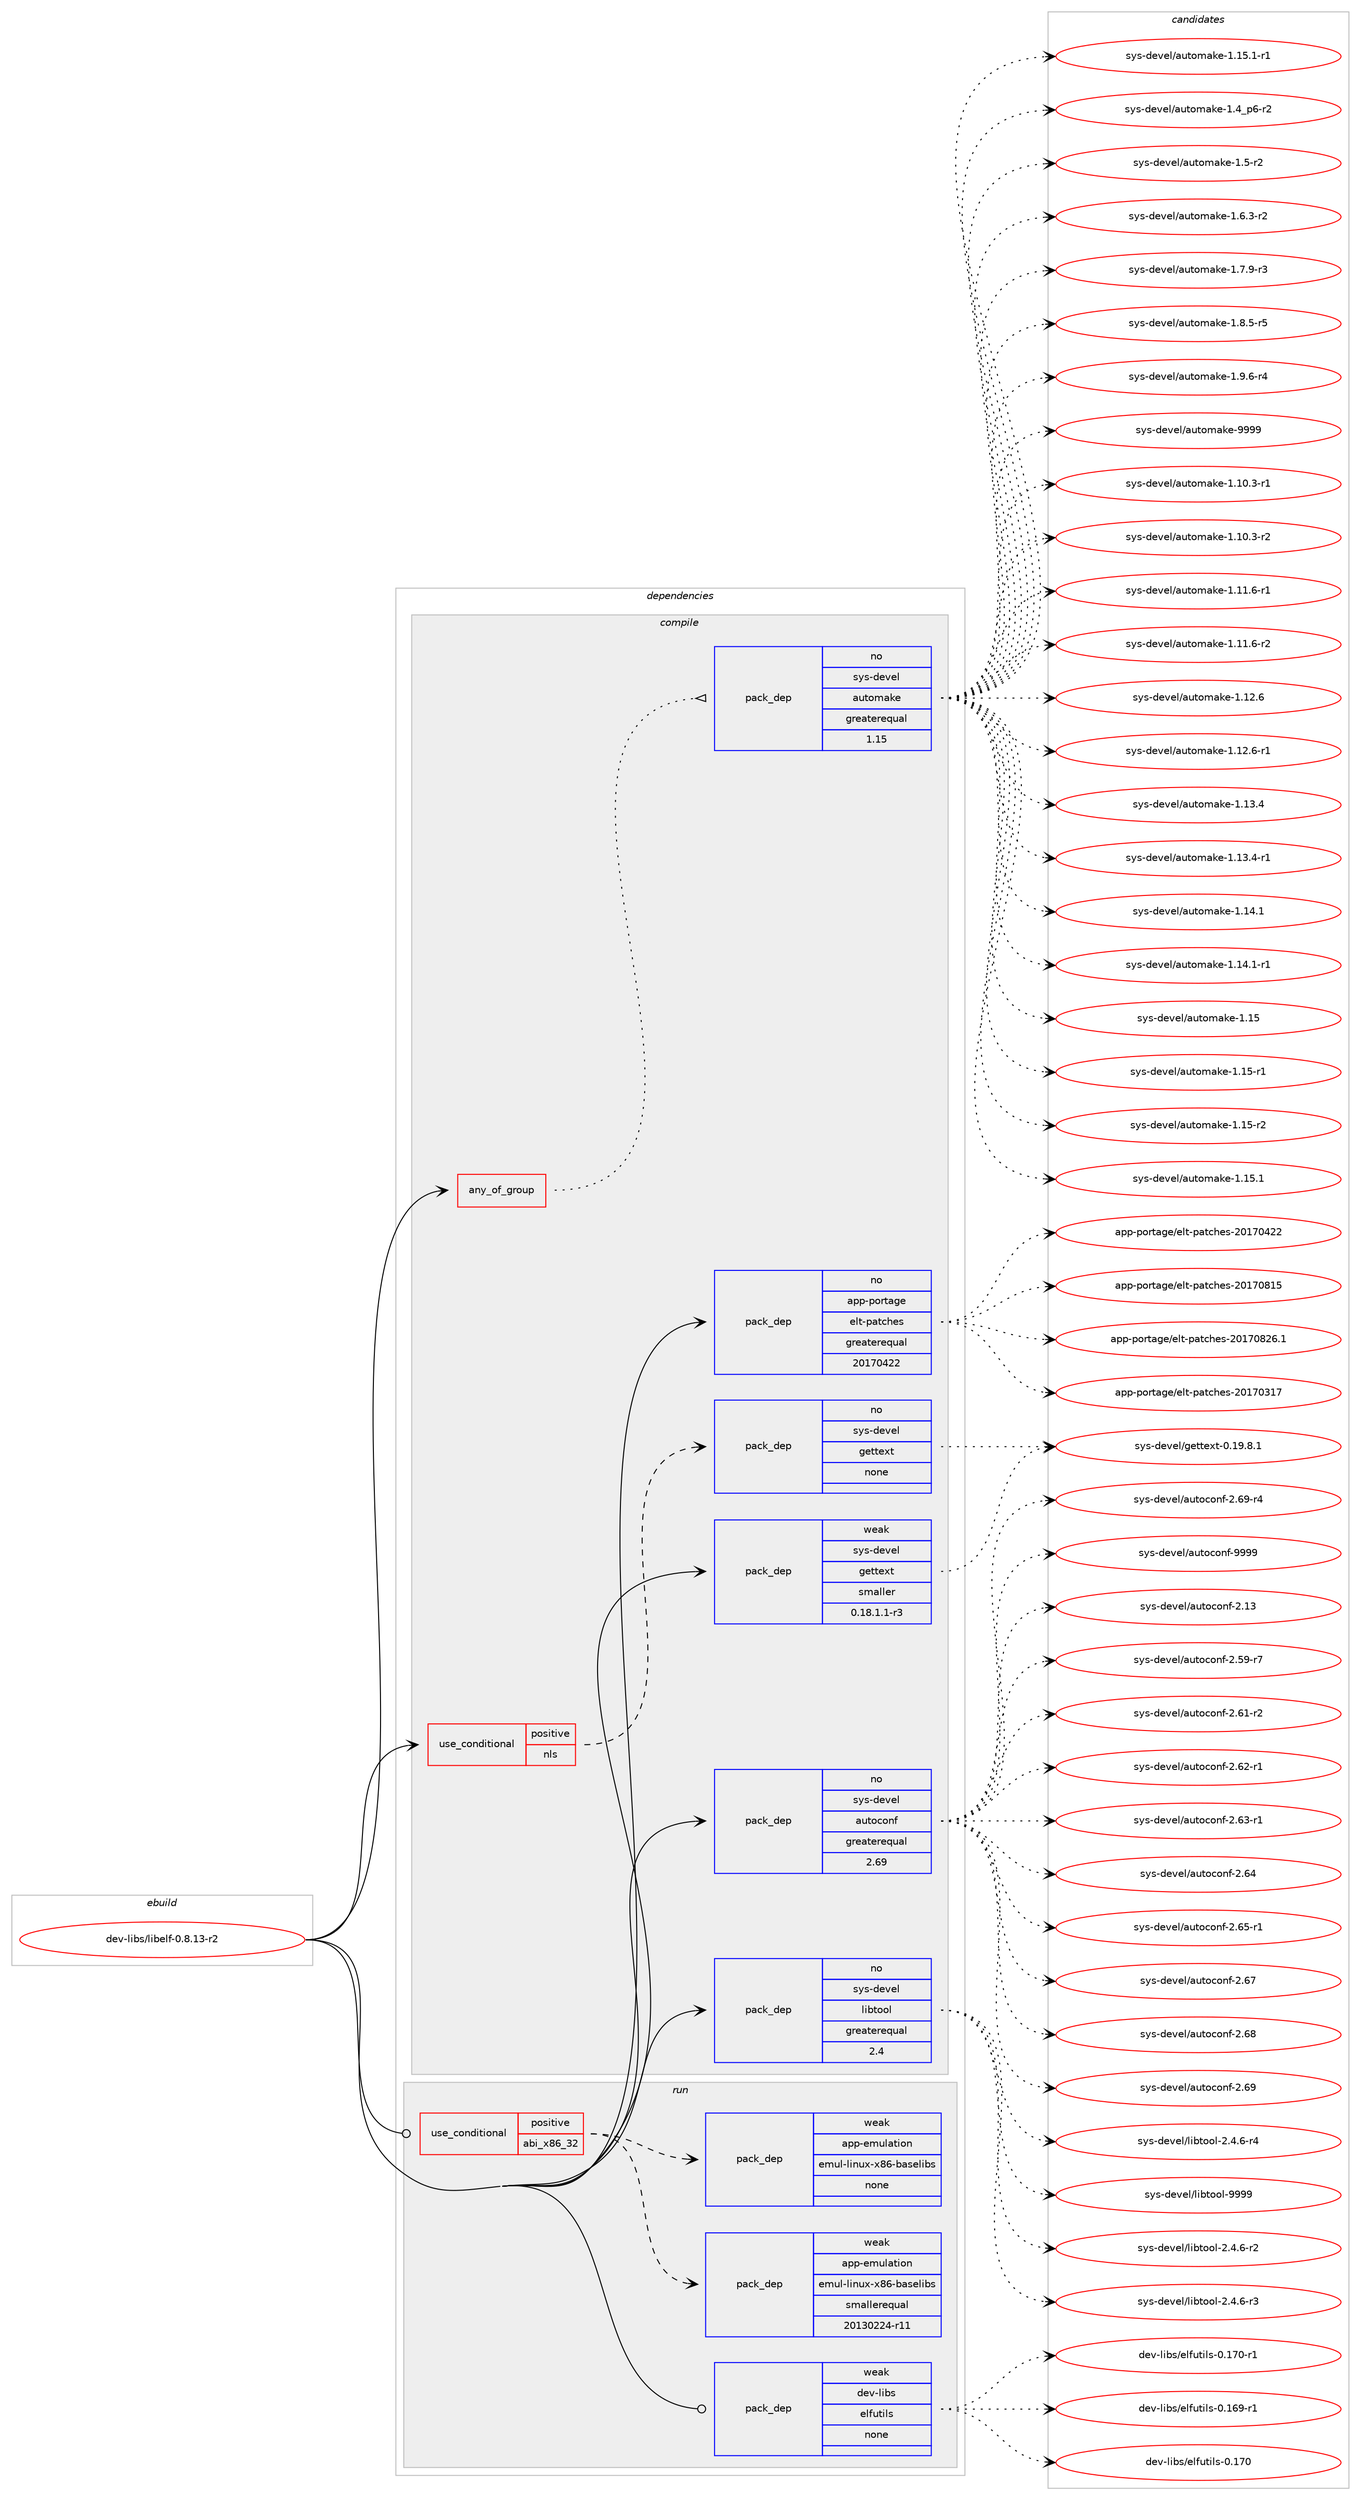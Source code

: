 digraph prolog {

# *************
# Graph options
# *************

newrank=true;
concentrate=true;
compound=true;
graph [rankdir=LR,fontname=Helvetica,fontsize=10,ranksep=1.5];#, ranksep=2.5, nodesep=0.2];
edge  [arrowhead=vee];
node  [fontname=Helvetica,fontsize=10];

# **********
# The ebuild
# **********

subgraph cluster_leftcol {
color=gray;
rank=same;
label=<<i>ebuild</i>>;
id [label="dev-libs/libelf-0.8.13-r2", color=red, width=4, href="../dev-libs/libelf-0.8.13-r2.svg"];
}

# ****************
# The dependencies
# ****************

subgraph cluster_midcol {
color=gray;
label=<<i>dependencies</i>>;
subgraph cluster_compile {
fillcolor="#eeeeee";
style=filled;
label=<<i>compile</i>>;
subgraph any3338 {
dependency114694 [label=<<TABLE BORDER="0" CELLBORDER="1" CELLSPACING="0" CELLPADDING="4"><TR><TD CELLPADDING="10">any_of_group</TD></TR></TABLE>>, shape=none, color=red];subgraph pack86507 {
dependency114695 [label=<<TABLE BORDER="0" CELLBORDER="1" CELLSPACING="0" CELLPADDING="4" WIDTH="220"><TR><TD ROWSPAN="6" CELLPADDING="30">pack_dep</TD></TR><TR><TD WIDTH="110">no</TD></TR><TR><TD>sys-devel</TD></TR><TR><TD>automake</TD></TR><TR><TD>greaterequal</TD></TR><TR><TD>1.15</TD></TR></TABLE>>, shape=none, color=blue];
}
dependency114694:e -> dependency114695:w [weight=20,style="dotted",arrowhead="oinv"];
}
id:e -> dependency114694:w [weight=20,style="solid",arrowhead="vee"];
subgraph cond24819 {
dependency114696 [label=<<TABLE BORDER="0" CELLBORDER="1" CELLSPACING="0" CELLPADDING="4"><TR><TD ROWSPAN="3" CELLPADDING="10">use_conditional</TD></TR><TR><TD>positive</TD></TR><TR><TD>nls</TD></TR></TABLE>>, shape=none, color=red];
subgraph pack86508 {
dependency114697 [label=<<TABLE BORDER="0" CELLBORDER="1" CELLSPACING="0" CELLPADDING="4" WIDTH="220"><TR><TD ROWSPAN="6" CELLPADDING="30">pack_dep</TD></TR><TR><TD WIDTH="110">no</TD></TR><TR><TD>sys-devel</TD></TR><TR><TD>gettext</TD></TR><TR><TD>none</TD></TR><TR><TD></TD></TR></TABLE>>, shape=none, color=blue];
}
dependency114696:e -> dependency114697:w [weight=20,style="dashed",arrowhead="vee"];
}
id:e -> dependency114696:w [weight=20,style="solid",arrowhead="vee"];
subgraph pack86509 {
dependency114698 [label=<<TABLE BORDER="0" CELLBORDER="1" CELLSPACING="0" CELLPADDING="4" WIDTH="220"><TR><TD ROWSPAN="6" CELLPADDING="30">pack_dep</TD></TR><TR><TD WIDTH="110">no</TD></TR><TR><TD>app-portage</TD></TR><TR><TD>elt-patches</TD></TR><TR><TD>greaterequal</TD></TR><TR><TD>20170422</TD></TR></TABLE>>, shape=none, color=blue];
}
id:e -> dependency114698:w [weight=20,style="solid",arrowhead="vee"];
subgraph pack86510 {
dependency114699 [label=<<TABLE BORDER="0" CELLBORDER="1" CELLSPACING="0" CELLPADDING="4" WIDTH="220"><TR><TD ROWSPAN="6" CELLPADDING="30">pack_dep</TD></TR><TR><TD WIDTH="110">no</TD></TR><TR><TD>sys-devel</TD></TR><TR><TD>autoconf</TD></TR><TR><TD>greaterequal</TD></TR><TR><TD>2.69</TD></TR></TABLE>>, shape=none, color=blue];
}
id:e -> dependency114699:w [weight=20,style="solid",arrowhead="vee"];
subgraph pack86511 {
dependency114700 [label=<<TABLE BORDER="0" CELLBORDER="1" CELLSPACING="0" CELLPADDING="4" WIDTH="220"><TR><TD ROWSPAN="6" CELLPADDING="30">pack_dep</TD></TR><TR><TD WIDTH="110">no</TD></TR><TR><TD>sys-devel</TD></TR><TR><TD>libtool</TD></TR><TR><TD>greaterequal</TD></TR><TR><TD>2.4</TD></TR></TABLE>>, shape=none, color=blue];
}
id:e -> dependency114700:w [weight=20,style="solid",arrowhead="vee"];
subgraph pack86512 {
dependency114701 [label=<<TABLE BORDER="0" CELLBORDER="1" CELLSPACING="0" CELLPADDING="4" WIDTH="220"><TR><TD ROWSPAN="6" CELLPADDING="30">pack_dep</TD></TR><TR><TD WIDTH="110">weak</TD></TR><TR><TD>sys-devel</TD></TR><TR><TD>gettext</TD></TR><TR><TD>smaller</TD></TR><TR><TD>0.18.1.1-r3</TD></TR></TABLE>>, shape=none, color=blue];
}
id:e -> dependency114701:w [weight=20,style="solid",arrowhead="vee"];
}
subgraph cluster_compileandrun {
fillcolor="#eeeeee";
style=filled;
label=<<i>compile and run</i>>;
}
subgraph cluster_run {
fillcolor="#eeeeee";
style=filled;
label=<<i>run</i>>;
subgraph cond24820 {
dependency114702 [label=<<TABLE BORDER="0" CELLBORDER="1" CELLSPACING="0" CELLPADDING="4"><TR><TD ROWSPAN="3" CELLPADDING="10">use_conditional</TD></TR><TR><TD>positive</TD></TR><TR><TD>abi_x86_32</TD></TR></TABLE>>, shape=none, color=red];
subgraph pack86513 {
dependency114703 [label=<<TABLE BORDER="0" CELLBORDER="1" CELLSPACING="0" CELLPADDING="4" WIDTH="220"><TR><TD ROWSPAN="6" CELLPADDING="30">pack_dep</TD></TR><TR><TD WIDTH="110">weak</TD></TR><TR><TD>app-emulation</TD></TR><TR><TD>emul-linux-x86-baselibs</TD></TR><TR><TD>smallerequal</TD></TR><TR><TD>20130224-r11</TD></TR></TABLE>>, shape=none, color=blue];
}
dependency114702:e -> dependency114703:w [weight=20,style="dashed",arrowhead="vee"];
subgraph pack86514 {
dependency114704 [label=<<TABLE BORDER="0" CELLBORDER="1" CELLSPACING="0" CELLPADDING="4" WIDTH="220"><TR><TD ROWSPAN="6" CELLPADDING="30">pack_dep</TD></TR><TR><TD WIDTH="110">weak</TD></TR><TR><TD>app-emulation</TD></TR><TR><TD>emul-linux-x86-baselibs</TD></TR><TR><TD>none</TD></TR><TR><TD></TD></TR></TABLE>>, shape=none, color=blue];
}
dependency114702:e -> dependency114704:w [weight=20,style="dashed",arrowhead="vee"];
}
id:e -> dependency114702:w [weight=20,style="solid",arrowhead="odot"];
subgraph pack86515 {
dependency114705 [label=<<TABLE BORDER="0" CELLBORDER="1" CELLSPACING="0" CELLPADDING="4" WIDTH="220"><TR><TD ROWSPAN="6" CELLPADDING="30">pack_dep</TD></TR><TR><TD WIDTH="110">weak</TD></TR><TR><TD>dev-libs</TD></TR><TR><TD>elfutils</TD></TR><TR><TD>none</TD></TR><TR><TD></TD></TR></TABLE>>, shape=none, color=blue];
}
id:e -> dependency114705:w [weight=20,style="solid",arrowhead="odot"];
}
}

# **************
# The candidates
# **************

subgraph cluster_choices {
rank=same;
color=gray;
label=<<i>candidates</i>>;

subgraph choice86507 {
color=black;
nodesep=1;
choice11512111545100101118101108479711711611110997107101454946494846514511449 [label="sys-devel/automake-1.10.3-r1", color=red, width=4,href="../sys-devel/automake-1.10.3-r1.svg"];
choice11512111545100101118101108479711711611110997107101454946494846514511450 [label="sys-devel/automake-1.10.3-r2", color=red, width=4,href="../sys-devel/automake-1.10.3-r2.svg"];
choice11512111545100101118101108479711711611110997107101454946494946544511449 [label="sys-devel/automake-1.11.6-r1", color=red, width=4,href="../sys-devel/automake-1.11.6-r1.svg"];
choice11512111545100101118101108479711711611110997107101454946494946544511450 [label="sys-devel/automake-1.11.6-r2", color=red, width=4,href="../sys-devel/automake-1.11.6-r2.svg"];
choice1151211154510010111810110847971171161111099710710145494649504654 [label="sys-devel/automake-1.12.6", color=red, width=4,href="../sys-devel/automake-1.12.6.svg"];
choice11512111545100101118101108479711711611110997107101454946495046544511449 [label="sys-devel/automake-1.12.6-r1", color=red, width=4,href="../sys-devel/automake-1.12.6-r1.svg"];
choice1151211154510010111810110847971171161111099710710145494649514652 [label="sys-devel/automake-1.13.4", color=red, width=4,href="../sys-devel/automake-1.13.4.svg"];
choice11512111545100101118101108479711711611110997107101454946495146524511449 [label="sys-devel/automake-1.13.4-r1", color=red, width=4,href="../sys-devel/automake-1.13.4-r1.svg"];
choice1151211154510010111810110847971171161111099710710145494649524649 [label="sys-devel/automake-1.14.1", color=red, width=4,href="../sys-devel/automake-1.14.1.svg"];
choice11512111545100101118101108479711711611110997107101454946495246494511449 [label="sys-devel/automake-1.14.1-r1", color=red, width=4,href="../sys-devel/automake-1.14.1-r1.svg"];
choice115121115451001011181011084797117116111109971071014549464953 [label="sys-devel/automake-1.15", color=red, width=4,href="../sys-devel/automake-1.15.svg"];
choice1151211154510010111810110847971171161111099710710145494649534511449 [label="sys-devel/automake-1.15-r1", color=red, width=4,href="../sys-devel/automake-1.15-r1.svg"];
choice1151211154510010111810110847971171161111099710710145494649534511450 [label="sys-devel/automake-1.15-r2", color=red, width=4,href="../sys-devel/automake-1.15-r2.svg"];
choice1151211154510010111810110847971171161111099710710145494649534649 [label="sys-devel/automake-1.15.1", color=red, width=4,href="../sys-devel/automake-1.15.1.svg"];
choice11512111545100101118101108479711711611110997107101454946495346494511449 [label="sys-devel/automake-1.15.1-r1", color=red, width=4,href="../sys-devel/automake-1.15.1-r1.svg"];
choice115121115451001011181011084797117116111109971071014549465295112544511450 [label="sys-devel/automake-1.4_p6-r2", color=red, width=4,href="../sys-devel/automake-1.4_p6-r2.svg"];
choice11512111545100101118101108479711711611110997107101454946534511450 [label="sys-devel/automake-1.5-r2", color=red, width=4,href="../sys-devel/automake-1.5-r2.svg"];
choice115121115451001011181011084797117116111109971071014549465446514511450 [label="sys-devel/automake-1.6.3-r2", color=red, width=4,href="../sys-devel/automake-1.6.3-r2.svg"];
choice115121115451001011181011084797117116111109971071014549465546574511451 [label="sys-devel/automake-1.7.9-r3", color=red, width=4,href="../sys-devel/automake-1.7.9-r3.svg"];
choice115121115451001011181011084797117116111109971071014549465646534511453 [label="sys-devel/automake-1.8.5-r5", color=red, width=4,href="../sys-devel/automake-1.8.5-r5.svg"];
choice115121115451001011181011084797117116111109971071014549465746544511452 [label="sys-devel/automake-1.9.6-r4", color=red, width=4,href="../sys-devel/automake-1.9.6-r4.svg"];
choice115121115451001011181011084797117116111109971071014557575757 [label="sys-devel/automake-9999", color=red, width=4,href="../sys-devel/automake-9999.svg"];
dependency114695:e -> choice11512111545100101118101108479711711611110997107101454946494846514511449:w [style=dotted,weight="100"];
dependency114695:e -> choice11512111545100101118101108479711711611110997107101454946494846514511450:w [style=dotted,weight="100"];
dependency114695:e -> choice11512111545100101118101108479711711611110997107101454946494946544511449:w [style=dotted,weight="100"];
dependency114695:e -> choice11512111545100101118101108479711711611110997107101454946494946544511450:w [style=dotted,weight="100"];
dependency114695:e -> choice1151211154510010111810110847971171161111099710710145494649504654:w [style=dotted,weight="100"];
dependency114695:e -> choice11512111545100101118101108479711711611110997107101454946495046544511449:w [style=dotted,weight="100"];
dependency114695:e -> choice1151211154510010111810110847971171161111099710710145494649514652:w [style=dotted,weight="100"];
dependency114695:e -> choice11512111545100101118101108479711711611110997107101454946495146524511449:w [style=dotted,weight="100"];
dependency114695:e -> choice1151211154510010111810110847971171161111099710710145494649524649:w [style=dotted,weight="100"];
dependency114695:e -> choice11512111545100101118101108479711711611110997107101454946495246494511449:w [style=dotted,weight="100"];
dependency114695:e -> choice115121115451001011181011084797117116111109971071014549464953:w [style=dotted,weight="100"];
dependency114695:e -> choice1151211154510010111810110847971171161111099710710145494649534511449:w [style=dotted,weight="100"];
dependency114695:e -> choice1151211154510010111810110847971171161111099710710145494649534511450:w [style=dotted,weight="100"];
dependency114695:e -> choice1151211154510010111810110847971171161111099710710145494649534649:w [style=dotted,weight="100"];
dependency114695:e -> choice11512111545100101118101108479711711611110997107101454946495346494511449:w [style=dotted,weight="100"];
dependency114695:e -> choice115121115451001011181011084797117116111109971071014549465295112544511450:w [style=dotted,weight="100"];
dependency114695:e -> choice11512111545100101118101108479711711611110997107101454946534511450:w [style=dotted,weight="100"];
dependency114695:e -> choice115121115451001011181011084797117116111109971071014549465446514511450:w [style=dotted,weight="100"];
dependency114695:e -> choice115121115451001011181011084797117116111109971071014549465546574511451:w [style=dotted,weight="100"];
dependency114695:e -> choice115121115451001011181011084797117116111109971071014549465646534511453:w [style=dotted,weight="100"];
dependency114695:e -> choice115121115451001011181011084797117116111109971071014549465746544511452:w [style=dotted,weight="100"];
dependency114695:e -> choice115121115451001011181011084797117116111109971071014557575757:w [style=dotted,weight="100"];
}
subgraph choice86508 {
color=black;
nodesep=1;
choice1151211154510010111810110847103101116116101120116454846495746564649 [label="sys-devel/gettext-0.19.8.1", color=red, width=4,href="../sys-devel/gettext-0.19.8.1.svg"];
dependency114697:e -> choice1151211154510010111810110847103101116116101120116454846495746564649:w [style=dotted,weight="100"];
}
subgraph choice86509 {
color=black;
nodesep=1;
choice97112112451121111141169710310147101108116451129711699104101115455048495548514955 [label="app-portage/elt-patches-20170317", color=red, width=4,href="../app-portage/elt-patches-20170317.svg"];
choice97112112451121111141169710310147101108116451129711699104101115455048495548525050 [label="app-portage/elt-patches-20170422", color=red, width=4,href="../app-portage/elt-patches-20170422.svg"];
choice97112112451121111141169710310147101108116451129711699104101115455048495548564953 [label="app-portage/elt-patches-20170815", color=red, width=4,href="../app-portage/elt-patches-20170815.svg"];
choice971121124511211111411697103101471011081164511297116991041011154550484955485650544649 [label="app-portage/elt-patches-20170826.1", color=red, width=4,href="../app-portage/elt-patches-20170826.1.svg"];
dependency114698:e -> choice97112112451121111141169710310147101108116451129711699104101115455048495548514955:w [style=dotted,weight="100"];
dependency114698:e -> choice97112112451121111141169710310147101108116451129711699104101115455048495548525050:w [style=dotted,weight="100"];
dependency114698:e -> choice97112112451121111141169710310147101108116451129711699104101115455048495548564953:w [style=dotted,weight="100"];
dependency114698:e -> choice971121124511211111411697103101471011081164511297116991041011154550484955485650544649:w [style=dotted,weight="100"];
}
subgraph choice86510 {
color=black;
nodesep=1;
choice115121115451001011181011084797117116111991111101024550464951 [label="sys-devel/autoconf-2.13", color=red, width=4,href="../sys-devel/autoconf-2.13.svg"];
choice1151211154510010111810110847971171161119911111010245504653574511455 [label="sys-devel/autoconf-2.59-r7", color=red, width=4,href="../sys-devel/autoconf-2.59-r7.svg"];
choice1151211154510010111810110847971171161119911111010245504654494511450 [label="sys-devel/autoconf-2.61-r2", color=red, width=4,href="../sys-devel/autoconf-2.61-r2.svg"];
choice1151211154510010111810110847971171161119911111010245504654504511449 [label="sys-devel/autoconf-2.62-r1", color=red, width=4,href="../sys-devel/autoconf-2.62-r1.svg"];
choice1151211154510010111810110847971171161119911111010245504654514511449 [label="sys-devel/autoconf-2.63-r1", color=red, width=4,href="../sys-devel/autoconf-2.63-r1.svg"];
choice115121115451001011181011084797117116111991111101024550465452 [label="sys-devel/autoconf-2.64", color=red, width=4,href="../sys-devel/autoconf-2.64.svg"];
choice1151211154510010111810110847971171161119911111010245504654534511449 [label="sys-devel/autoconf-2.65-r1", color=red, width=4,href="../sys-devel/autoconf-2.65-r1.svg"];
choice115121115451001011181011084797117116111991111101024550465455 [label="sys-devel/autoconf-2.67", color=red, width=4,href="../sys-devel/autoconf-2.67.svg"];
choice115121115451001011181011084797117116111991111101024550465456 [label="sys-devel/autoconf-2.68", color=red, width=4,href="../sys-devel/autoconf-2.68.svg"];
choice115121115451001011181011084797117116111991111101024550465457 [label="sys-devel/autoconf-2.69", color=red, width=4,href="../sys-devel/autoconf-2.69.svg"];
choice1151211154510010111810110847971171161119911111010245504654574511452 [label="sys-devel/autoconf-2.69-r4", color=red, width=4,href="../sys-devel/autoconf-2.69-r4.svg"];
choice115121115451001011181011084797117116111991111101024557575757 [label="sys-devel/autoconf-9999", color=red, width=4,href="../sys-devel/autoconf-9999.svg"];
dependency114699:e -> choice115121115451001011181011084797117116111991111101024550464951:w [style=dotted,weight="100"];
dependency114699:e -> choice1151211154510010111810110847971171161119911111010245504653574511455:w [style=dotted,weight="100"];
dependency114699:e -> choice1151211154510010111810110847971171161119911111010245504654494511450:w [style=dotted,weight="100"];
dependency114699:e -> choice1151211154510010111810110847971171161119911111010245504654504511449:w [style=dotted,weight="100"];
dependency114699:e -> choice1151211154510010111810110847971171161119911111010245504654514511449:w [style=dotted,weight="100"];
dependency114699:e -> choice115121115451001011181011084797117116111991111101024550465452:w [style=dotted,weight="100"];
dependency114699:e -> choice1151211154510010111810110847971171161119911111010245504654534511449:w [style=dotted,weight="100"];
dependency114699:e -> choice115121115451001011181011084797117116111991111101024550465455:w [style=dotted,weight="100"];
dependency114699:e -> choice115121115451001011181011084797117116111991111101024550465456:w [style=dotted,weight="100"];
dependency114699:e -> choice115121115451001011181011084797117116111991111101024550465457:w [style=dotted,weight="100"];
dependency114699:e -> choice1151211154510010111810110847971171161119911111010245504654574511452:w [style=dotted,weight="100"];
dependency114699:e -> choice115121115451001011181011084797117116111991111101024557575757:w [style=dotted,weight="100"];
}
subgraph choice86511 {
color=black;
nodesep=1;
choice1151211154510010111810110847108105981161111111084550465246544511450 [label="sys-devel/libtool-2.4.6-r2", color=red, width=4,href="../sys-devel/libtool-2.4.6-r2.svg"];
choice1151211154510010111810110847108105981161111111084550465246544511451 [label="sys-devel/libtool-2.4.6-r3", color=red, width=4,href="../sys-devel/libtool-2.4.6-r3.svg"];
choice1151211154510010111810110847108105981161111111084550465246544511452 [label="sys-devel/libtool-2.4.6-r4", color=red, width=4,href="../sys-devel/libtool-2.4.6-r4.svg"];
choice1151211154510010111810110847108105981161111111084557575757 [label="sys-devel/libtool-9999", color=red, width=4,href="../sys-devel/libtool-9999.svg"];
dependency114700:e -> choice1151211154510010111810110847108105981161111111084550465246544511450:w [style=dotted,weight="100"];
dependency114700:e -> choice1151211154510010111810110847108105981161111111084550465246544511451:w [style=dotted,weight="100"];
dependency114700:e -> choice1151211154510010111810110847108105981161111111084550465246544511452:w [style=dotted,weight="100"];
dependency114700:e -> choice1151211154510010111810110847108105981161111111084557575757:w [style=dotted,weight="100"];
}
subgraph choice86512 {
color=black;
nodesep=1;
choice1151211154510010111810110847103101116116101120116454846495746564649 [label="sys-devel/gettext-0.19.8.1", color=red, width=4,href="../sys-devel/gettext-0.19.8.1.svg"];
dependency114701:e -> choice1151211154510010111810110847103101116116101120116454846495746564649:w [style=dotted,weight="100"];
}
subgraph choice86513 {
color=black;
nodesep=1;
}
subgraph choice86514 {
color=black;
nodesep=1;
}
subgraph choice86515 {
color=black;
nodesep=1;
choice1001011184510810598115471011081021171161051081154548464954574511449 [label="dev-libs/elfutils-0.169-r1", color=red, width=4,href="../dev-libs/elfutils-0.169-r1.svg"];
choice100101118451081059811547101108102117116105108115454846495548 [label="dev-libs/elfutils-0.170", color=red, width=4,href="../dev-libs/elfutils-0.170.svg"];
choice1001011184510810598115471011081021171161051081154548464955484511449 [label="dev-libs/elfutils-0.170-r1", color=red, width=4,href="../dev-libs/elfutils-0.170-r1.svg"];
dependency114705:e -> choice1001011184510810598115471011081021171161051081154548464954574511449:w [style=dotted,weight="100"];
dependency114705:e -> choice100101118451081059811547101108102117116105108115454846495548:w [style=dotted,weight="100"];
dependency114705:e -> choice1001011184510810598115471011081021171161051081154548464955484511449:w [style=dotted,weight="100"];
}
}

}
